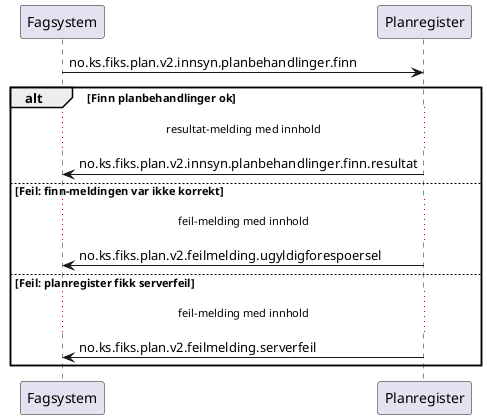 @startuml

Fagsystem -> Planregister: no.ks.fiks.plan.v2.innsyn.planbehandlinger.finn

alt Finn planbehandlinger ok
...resultat-melding med innhold...

Fagsystem <- Planregister: no.ks.fiks.plan.v2.innsyn.planbehandlinger.finn.resultat

else Feil: finn-meldingen var ikke korrekt
...feil-melding med innhold...

Fagsystem <- Planregister: no.ks.fiks.plan.v2.feilmelding.ugyldigforespoersel

else Feil: planregister fikk serverfeil
...feil-melding med innhold...

Fagsystem <- Planregister: no.ks.fiks.plan.v2.feilmelding.serverfeil

end
@enduml